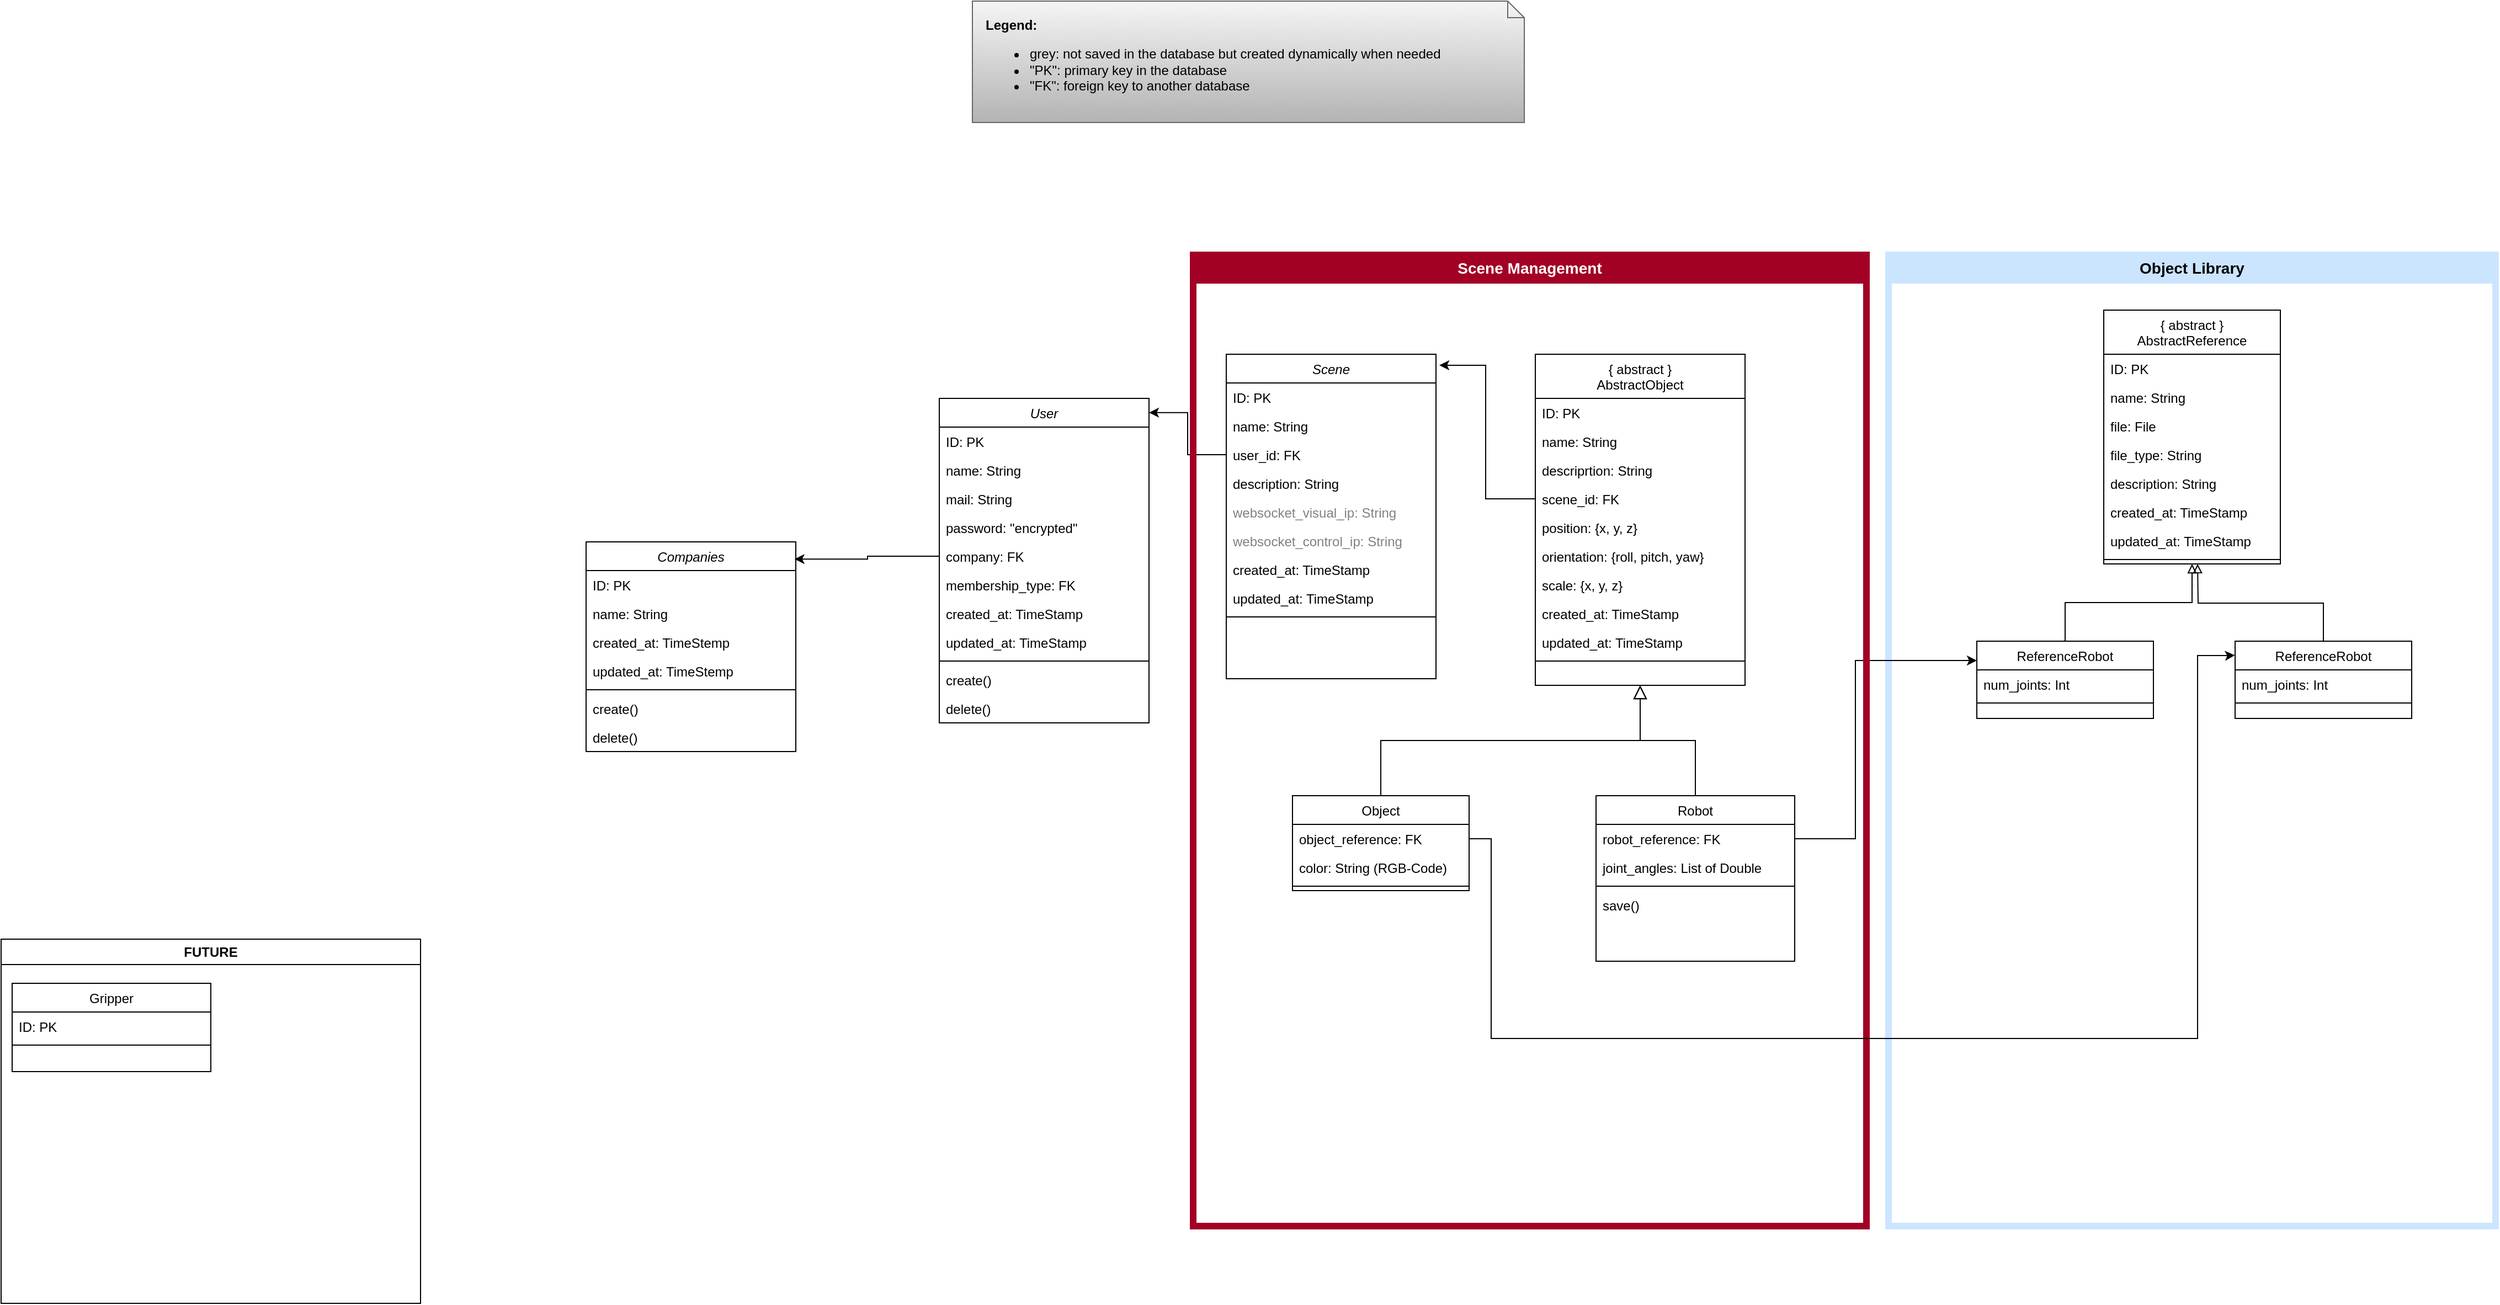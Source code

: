<mxfile>
    <diagram id="C5RBs43oDa-KdzZeNtuy" name="Backend-Classes">
        <mxGraphModel dx="3319" dy="2355" grid="1" gridSize="10" guides="1" tooltips="1" connect="1" arrows="1" fold="1" page="1" pageScale="1" pageWidth="827" pageHeight="1169" math="0" shadow="0">
            <root>
                <mxCell id="WIyWlLk6GJQsqaUBKTNV-0"/>
                <mxCell id="WIyWlLk6GJQsqaUBKTNV-1" parent="WIyWlLk6GJQsqaUBKTNV-0"/>
                <mxCell id="zkfFHV4jXpPFQw0GAbJ--6" value="Robot" style="swimlane;fontStyle=0;align=center;verticalAlign=top;childLayout=stackLayout;horizontal=1;startSize=26;horizontalStack=0;resizeParent=1;resizeLast=0;collapsible=1;marginBottom=0;rounded=0;shadow=0;strokeWidth=1;" parent="WIyWlLk6GJQsqaUBKTNV-1" vertex="1">
                    <mxGeometry x="-165" y="-340" width="180" height="150" as="geometry">
                        <mxRectangle x="130" y="380" width="160" height="26" as="alternateBounds"/>
                    </mxGeometry>
                </mxCell>
                <mxCell id="ifWMmfsMehx3enwD3pz9-4" value="robot_reference: FK" style="text;align=left;verticalAlign=top;spacingLeft=4;spacingRight=4;overflow=hidden;rotatable=0;points=[[0,0.5],[1,0.5]];portConstraint=eastwest;" parent="zkfFHV4jXpPFQw0GAbJ--6" vertex="1">
                    <mxGeometry y="26" width="180" height="26" as="geometry"/>
                </mxCell>
                <mxCell id="38" value="joint_angles: List of Double" style="text;align=left;verticalAlign=top;spacingLeft=4;spacingRight=4;overflow=hidden;rotatable=0;points=[[0,0.5],[1,0.5]];portConstraint=eastwest;" parent="zkfFHV4jXpPFQw0GAbJ--6" vertex="1">
                    <mxGeometry y="52" width="180" height="26" as="geometry"/>
                </mxCell>
                <mxCell id="zkfFHV4jXpPFQw0GAbJ--9" value="" style="line;html=1;strokeWidth=1;align=left;verticalAlign=middle;spacingTop=-1;spacingLeft=3;spacingRight=3;rotatable=0;labelPosition=right;points=[];portConstraint=eastwest;" parent="zkfFHV4jXpPFQw0GAbJ--6" vertex="1">
                    <mxGeometry y="78" width="180" height="8" as="geometry"/>
                </mxCell>
                <mxCell id="ifWMmfsMehx3enwD3pz9-82" value="save()" style="text;align=left;verticalAlign=top;spacingLeft=4;spacingRight=4;overflow=hidden;rotatable=0;points=[[0,0.5],[1,0.5]];portConstraint=eastwest;" parent="zkfFHV4jXpPFQw0GAbJ--6" vertex="1">
                    <mxGeometry y="86" width="180" height="26" as="geometry"/>
                </mxCell>
                <mxCell id="zkfFHV4jXpPFQw0GAbJ--12" value="" style="endArrow=block;endSize=10;endFill=0;shadow=0;strokeWidth=1;rounded=0;curved=0;edgeStyle=elbowEdgeStyle;elbow=vertical;" parent="WIyWlLk6GJQsqaUBKTNV-1" source="zkfFHV4jXpPFQw0GAbJ--6" target="zkfFHV4jXpPFQw0GAbJ--0" edge="1">
                    <mxGeometry width="160" relative="1" as="geometry">
                        <mxPoint x="-460" y="-297" as="sourcePoint"/>
                        <mxPoint x="-460" y="-297" as="targetPoint"/>
                    </mxGeometry>
                </mxCell>
                <mxCell id="zkfFHV4jXpPFQw0GAbJ--13" value="Object" style="swimlane;fontStyle=0;align=center;verticalAlign=top;childLayout=stackLayout;horizontal=1;startSize=26;horizontalStack=0;resizeParent=1;resizeLast=0;collapsible=1;marginBottom=0;rounded=0;shadow=0;strokeWidth=1;" parent="WIyWlLk6GJQsqaUBKTNV-1" vertex="1">
                    <mxGeometry x="-440" y="-340" width="160" height="86" as="geometry">
                        <mxRectangle x="340" y="380" width="170" height="26" as="alternateBounds"/>
                    </mxGeometry>
                </mxCell>
                <mxCell id="61" value="object_reference: FK" style="text;align=left;verticalAlign=top;spacingLeft=4;spacingRight=4;overflow=hidden;rotatable=0;points=[[0,0.5],[1,0.5]];portConstraint=eastwest;rounded=0;shadow=0;html=0;" parent="zkfFHV4jXpPFQw0GAbJ--13" vertex="1">
                    <mxGeometry y="26" width="160" height="26" as="geometry"/>
                </mxCell>
                <mxCell id="zkfFHV4jXpPFQw0GAbJ--14" value="color: String (RGB-Code)" style="text;align=left;verticalAlign=top;spacingLeft=4;spacingRight=4;overflow=hidden;rotatable=0;points=[[0,0.5],[1,0.5]];portConstraint=eastwest;" parent="zkfFHV4jXpPFQw0GAbJ--13" vertex="1">
                    <mxGeometry y="52" width="160" height="26" as="geometry"/>
                </mxCell>
                <mxCell id="zkfFHV4jXpPFQw0GAbJ--15" value="" style="line;html=1;strokeWidth=1;align=left;verticalAlign=middle;spacingTop=-1;spacingLeft=3;spacingRight=3;rotatable=0;labelPosition=right;points=[];portConstraint=eastwest;" parent="zkfFHV4jXpPFQw0GAbJ--13" vertex="1">
                    <mxGeometry y="78" width="160" height="8" as="geometry"/>
                </mxCell>
                <mxCell id="zkfFHV4jXpPFQw0GAbJ--16" value="" style="endArrow=block;endSize=10;endFill=0;shadow=0;strokeWidth=1;rounded=0;curved=0;edgeStyle=elbowEdgeStyle;elbow=vertical;" parent="WIyWlLk6GJQsqaUBKTNV-1" source="zkfFHV4jXpPFQw0GAbJ--13" target="zkfFHV4jXpPFQw0GAbJ--0" edge="1">
                    <mxGeometry width="160" relative="1" as="geometry">
                        <mxPoint x="-450" y="-127" as="sourcePoint"/>
                        <mxPoint x="-350" y="-229" as="targetPoint"/>
                    </mxGeometry>
                </mxCell>
                <mxCell id="ifWMmfsMehx3enwD3pz9-21" value="&lt;div&gt;&lt;b&gt;Legend:&lt;/b&gt;&lt;/div&gt;&lt;div&gt;&lt;ul&gt;&lt;li&gt;grey: not saved in the database but created dynamically when needed&lt;/li&gt;&lt;li&gt;&quot;PK&quot;: primary key in the database&lt;br&gt;&lt;/li&gt;&lt;li&gt;&quot;FK&quot;: foreign key to another database&lt;br&gt;&lt;/li&gt;&lt;/ul&gt;&lt;/div&gt;" style="shape=note;size=15;align=left;spacingLeft=10;html=1;whiteSpace=wrap;fillColor=#f5f5f5;strokeColor=#666666;gradientColor=#b3b3b3;fontColor=#000000;" parent="WIyWlLk6GJQsqaUBKTNV-1" vertex="1">
                    <mxGeometry x="-730" y="-1060" width="500" height="110" as="geometry"/>
                </mxCell>
                <mxCell id="ifWMmfsMehx3enwD3pz9-26" value="User" style="swimlane;fontStyle=2;align=center;verticalAlign=top;childLayout=stackLayout;horizontal=1;startSize=26;horizontalStack=0;resizeParent=1;resizeLast=0;collapsible=1;marginBottom=0;rounded=0;shadow=0;strokeWidth=1;" parent="WIyWlLk6GJQsqaUBKTNV-1" vertex="1">
                    <mxGeometry x="-760" y="-700" width="190" height="294" as="geometry">
                        <mxRectangle x="220" y="120" width="160" height="26" as="alternateBounds"/>
                    </mxGeometry>
                </mxCell>
                <mxCell id="ifWMmfsMehx3enwD3pz9-27" value="ID: PK" style="text;align=left;verticalAlign=top;spacingLeft=4;spacingRight=4;overflow=hidden;rotatable=0;points=[[0,0.5],[1,0.5]];portConstraint=eastwest;" parent="ifWMmfsMehx3enwD3pz9-26" vertex="1">
                    <mxGeometry y="26" width="190" height="26" as="geometry"/>
                </mxCell>
                <mxCell id="ifWMmfsMehx3enwD3pz9-28" value="name: String" style="text;align=left;verticalAlign=top;spacingLeft=4;spacingRight=4;overflow=hidden;rotatable=0;points=[[0,0.5],[1,0.5]];portConstraint=eastwest;rounded=0;shadow=0;html=0;" parent="ifWMmfsMehx3enwD3pz9-26" vertex="1">
                    <mxGeometry y="52" width="190" height="26" as="geometry"/>
                </mxCell>
                <mxCell id="ifWMmfsMehx3enwD3pz9-34" value="mail: String" style="text;align=left;verticalAlign=top;spacingLeft=4;spacingRight=4;overflow=hidden;rotatable=0;points=[[0,0.5],[1,0.5]];portConstraint=eastwest;rounded=0;shadow=0;html=0;" parent="ifWMmfsMehx3enwD3pz9-26" vertex="1">
                    <mxGeometry y="78" width="190" height="26" as="geometry"/>
                </mxCell>
                <mxCell id="ifWMmfsMehx3enwD3pz9-35" value="password: &quot;encrypted&quot;" style="text;align=left;verticalAlign=top;spacingLeft=4;spacingRight=4;overflow=hidden;rotatable=0;points=[[0,0.5],[1,0.5]];portConstraint=eastwest;rounded=0;shadow=0;html=0;" parent="ifWMmfsMehx3enwD3pz9-26" vertex="1">
                    <mxGeometry y="104" width="190" height="26" as="geometry"/>
                </mxCell>
                <mxCell id="ifWMmfsMehx3enwD3pz9-36" value="company: FK" style="text;align=left;verticalAlign=top;spacingLeft=4;spacingRight=4;overflow=hidden;rotatable=0;points=[[0,0.5],[1,0.5]];portConstraint=eastwest;rounded=0;shadow=0;html=0;" parent="ifWMmfsMehx3enwD3pz9-26" vertex="1">
                    <mxGeometry y="130" width="190" height="26" as="geometry"/>
                </mxCell>
                <mxCell id="ifWMmfsMehx3enwD3pz9-37" value="membership_type: FK" style="text;align=left;verticalAlign=top;spacingLeft=4;spacingRight=4;overflow=hidden;rotatable=0;points=[[0,0.5],[1,0.5]];portConstraint=eastwest;rounded=0;shadow=0;html=0;" parent="ifWMmfsMehx3enwD3pz9-26" vertex="1">
                    <mxGeometry y="156" width="190" height="26" as="geometry"/>
                </mxCell>
                <mxCell id="ifWMmfsMehx3enwD3pz9-55" value="created_at: TimeStamp" style="text;align=left;verticalAlign=top;spacingLeft=4;spacingRight=4;overflow=hidden;rotatable=0;points=[[0,0.5],[1,0.5]];portConstraint=eastwest;rounded=0;shadow=0;html=0;" parent="ifWMmfsMehx3enwD3pz9-26" vertex="1">
                    <mxGeometry y="182" width="190" height="26" as="geometry"/>
                </mxCell>
                <mxCell id="ifWMmfsMehx3enwD3pz9-56" value="updated_at: TimeStamp" style="text;align=left;verticalAlign=top;spacingLeft=4;spacingRight=4;overflow=hidden;rotatable=0;points=[[0,0.5],[1,0.5]];portConstraint=eastwest;rounded=0;shadow=0;html=0;" parent="ifWMmfsMehx3enwD3pz9-26" vertex="1">
                    <mxGeometry y="208" width="190" height="26" as="geometry"/>
                </mxCell>
                <mxCell id="ifWMmfsMehx3enwD3pz9-31" value="" style="line;html=1;strokeWidth=1;align=left;verticalAlign=middle;spacingTop=-1;spacingLeft=3;spacingRight=3;rotatable=0;labelPosition=right;points=[];portConstraint=eastwest;" parent="ifWMmfsMehx3enwD3pz9-26" vertex="1">
                    <mxGeometry y="234" width="190" height="8" as="geometry"/>
                </mxCell>
                <mxCell id="ifWMmfsMehx3enwD3pz9-32" value="create()&#10;" style="text;align=left;verticalAlign=top;spacingLeft=4;spacingRight=4;overflow=hidden;rotatable=0;points=[[0,0.5],[1,0.5]];portConstraint=eastwest;" parent="ifWMmfsMehx3enwD3pz9-26" vertex="1">
                    <mxGeometry y="242" width="190" height="26" as="geometry"/>
                </mxCell>
                <mxCell id="ifWMmfsMehx3enwD3pz9-33" value="delete()" style="text;align=left;verticalAlign=top;spacingLeft=4;spacingRight=4;overflow=hidden;rotatable=0;points=[[0,0.5],[1,0.5]];portConstraint=eastwest;" parent="ifWMmfsMehx3enwD3pz9-26" vertex="1">
                    <mxGeometry y="268" width="190" height="26" as="geometry"/>
                </mxCell>
                <mxCell id="ifWMmfsMehx3enwD3pz9-39" value="Companies" style="swimlane;fontStyle=2;align=center;verticalAlign=top;childLayout=stackLayout;horizontal=1;startSize=26;horizontalStack=0;resizeParent=1;resizeLast=0;collapsible=1;marginBottom=0;rounded=0;shadow=0;strokeWidth=1;" parent="WIyWlLk6GJQsqaUBKTNV-1" vertex="1">
                    <mxGeometry x="-1080" y="-570" width="190" height="190" as="geometry">
                        <mxRectangle x="220" y="120" width="160" height="26" as="alternateBounds"/>
                    </mxGeometry>
                </mxCell>
                <mxCell id="ifWMmfsMehx3enwD3pz9-40" value="ID: PK" style="text;align=left;verticalAlign=top;spacingLeft=4;spacingRight=4;overflow=hidden;rotatable=0;points=[[0,0.5],[1,0.5]];portConstraint=eastwest;" parent="ifWMmfsMehx3enwD3pz9-39" vertex="1">
                    <mxGeometry y="26" width="190" height="26" as="geometry"/>
                </mxCell>
                <mxCell id="ifWMmfsMehx3enwD3pz9-41" value="name: String" style="text;align=left;verticalAlign=top;spacingLeft=4;spacingRight=4;overflow=hidden;rotatable=0;points=[[0,0.5],[1,0.5]];portConstraint=eastwest;rounded=0;shadow=0;html=0;" parent="ifWMmfsMehx3enwD3pz9-39" vertex="1">
                    <mxGeometry y="52" width="190" height="26" as="geometry"/>
                </mxCell>
                <mxCell id="ifWMmfsMehx3enwD3pz9-53" value="created_at: TimeStemp" style="text;align=left;verticalAlign=top;spacingLeft=4;spacingRight=4;overflow=hidden;rotatable=0;points=[[0,0.5],[1,0.5]];portConstraint=eastwest;rounded=0;shadow=0;html=0;" parent="ifWMmfsMehx3enwD3pz9-39" vertex="1">
                    <mxGeometry y="78" width="190" height="26" as="geometry"/>
                </mxCell>
                <mxCell id="ifWMmfsMehx3enwD3pz9-54" value="updated_at: TimeStemp" style="text;align=left;verticalAlign=top;spacingLeft=4;spacingRight=4;overflow=hidden;rotatable=0;points=[[0,0.5],[1,0.5]];portConstraint=eastwest;rounded=0;shadow=0;html=0;" parent="ifWMmfsMehx3enwD3pz9-39" vertex="1">
                    <mxGeometry y="104" width="190" height="26" as="geometry"/>
                </mxCell>
                <mxCell id="ifWMmfsMehx3enwD3pz9-46" value="" style="line;html=1;strokeWidth=1;align=left;verticalAlign=middle;spacingTop=-1;spacingLeft=3;spacingRight=3;rotatable=0;labelPosition=right;points=[];portConstraint=eastwest;" parent="ifWMmfsMehx3enwD3pz9-39" vertex="1">
                    <mxGeometry y="130" width="190" height="8" as="geometry"/>
                </mxCell>
                <mxCell id="ifWMmfsMehx3enwD3pz9-47" value="create()&#10;" style="text;align=left;verticalAlign=top;spacingLeft=4;spacingRight=4;overflow=hidden;rotatable=0;points=[[0,0.5],[1,0.5]];portConstraint=eastwest;" parent="ifWMmfsMehx3enwD3pz9-39" vertex="1">
                    <mxGeometry y="138" width="190" height="26" as="geometry"/>
                </mxCell>
                <mxCell id="ifWMmfsMehx3enwD3pz9-48" value="delete()" style="text;align=left;verticalAlign=top;spacingLeft=4;spacingRight=4;overflow=hidden;rotatable=0;points=[[0,0.5],[1,0.5]];portConstraint=eastwest;" parent="ifWMmfsMehx3enwD3pz9-39" vertex="1">
                    <mxGeometry y="164" width="190" height="26" as="geometry"/>
                </mxCell>
                <mxCell id="ifWMmfsMehx3enwD3pz9-50" style="edgeStyle=orthogonalEdgeStyle;rounded=0;orthogonalLoop=1;jettySize=auto;html=1;exitX=0;exitY=0.5;exitDx=0;exitDy=0;entryX=0.994;entryY=0.082;entryDx=0;entryDy=0;entryPerimeter=0;" parent="WIyWlLk6GJQsqaUBKTNV-1" source="ifWMmfsMehx3enwD3pz9-36" target="ifWMmfsMehx3enwD3pz9-39" edge="1">
                    <mxGeometry relative="1" as="geometry"/>
                </mxCell>
                <mxCell id="ifWMmfsMehx3enwD3pz9-65" style="edgeStyle=orthogonalEdgeStyle;rounded=0;orthogonalLoop=1;jettySize=auto;html=1;exitX=0;exitY=0.5;exitDx=0;exitDy=0;entryX=1;entryY=0.044;entryDx=0;entryDy=0;entryPerimeter=0;" parent="WIyWlLk6GJQsqaUBKTNV-1" source="ifWMmfsMehx3enwD3pz9-51" target="ifWMmfsMehx3enwD3pz9-26" edge="1">
                    <mxGeometry relative="1" as="geometry"/>
                </mxCell>
                <mxCell id="ifWMmfsMehx3enwD3pz9-91" value="FUTURE" style="swimlane;whiteSpace=wrap;html=1;" parent="WIyWlLk6GJQsqaUBKTNV-1" vertex="1">
                    <mxGeometry x="-1610" y="-210" width="380" height="330" as="geometry">
                        <mxRectangle x="-950" y="290" width="90" height="30" as="alternateBounds"/>
                    </mxGeometry>
                </mxCell>
                <mxCell id="ifWMmfsMehx3enwD3pz9-83" value="Gripper" style="swimlane;fontStyle=0;align=center;verticalAlign=top;childLayout=stackLayout;horizontal=1;startSize=26;horizontalStack=0;resizeParent=1;resizeLast=0;collapsible=1;marginBottom=0;rounded=0;shadow=0;strokeWidth=1;" parent="ifWMmfsMehx3enwD3pz9-91" vertex="1">
                    <mxGeometry x="10" y="40" width="180" height="80" as="geometry">
                        <mxRectangle x="130" y="380" width="160" height="26" as="alternateBounds"/>
                    </mxGeometry>
                </mxCell>
                <mxCell id="ifWMmfsMehx3enwD3pz9-87" value="ID: PK" style="text;align=left;verticalAlign=top;spacingLeft=4;spacingRight=4;overflow=hidden;rotatable=0;points=[[0,0.5],[1,0.5]];portConstraint=eastwest;" parent="ifWMmfsMehx3enwD3pz9-83" vertex="1">
                    <mxGeometry y="26" width="180" height="26" as="geometry"/>
                </mxCell>
                <mxCell id="ifWMmfsMehx3enwD3pz9-88" value="" style="line;html=1;strokeWidth=1;align=left;verticalAlign=middle;spacingTop=-1;spacingLeft=3;spacingRight=3;rotatable=0;labelPosition=right;points=[];portConstraint=eastwest;" parent="ifWMmfsMehx3enwD3pz9-83" vertex="1">
                    <mxGeometry y="52" width="180" height="8" as="geometry"/>
                </mxCell>
                <mxCell id="12" value="Object Library" style="swimlane;whiteSpace=wrap;html=1;fillColor=#cce5ff;strokeColor=#CCE5FF;strokeWidth=6;fontColor=#000000;fontSize=14;" parent="WIyWlLk6GJQsqaUBKTNV-1" vertex="1">
                    <mxGeometry x="100" y="-830" width="550" height="880" as="geometry">
                        <mxRectangle x="-950" y="290" width="90" height="30" as="alternateBounds"/>
                    </mxGeometry>
                </mxCell>
                <mxCell id="16" value="{ abstract }&#10;AbstractReference" style="swimlane;fontStyle=0;align=center;verticalAlign=top;childLayout=stackLayout;horizontal=1;startSize=40;horizontalStack=0;resizeParent=1;resizeLast=0;collapsible=1;marginBottom=0;rounded=0;shadow=0;strokeWidth=1;" parent="12" vertex="1">
                    <mxGeometry x="195" y="50" width="160" height="230" as="geometry">
                        <mxRectangle x="340" y="380" width="170" height="26" as="alternateBounds"/>
                    </mxGeometry>
                </mxCell>
                <mxCell id="17" value="ID: PK" style="text;align=left;verticalAlign=top;spacingLeft=4;spacingRight=4;overflow=hidden;rotatable=0;points=[[0,0.5],[1,0.5]];portConstraint=eastwest;" parent="16" vertex="1">
                    <mxGeometry y="40" width="160" height="26" as="geometry"/>
                </mxCell>
                <mxCell id="18" value="name: String" style="text;align=left;verticalAlign=top;spacingLeft=4;spacingRight=4;overflow=hidden;rotatable=0;points=[[0,0.5],[1,0.5]];portConstraint=eastwest;rounded=0;shadow=0;html=0;" parent="16" vertex="1">
                    <mxGeometry y="66" width="160" height="26" as="geometry"/>
                </mxCell>
                <mxCell id="19" value="file: File" style="text;align=left;verticalAlign=top;spacingLeft=4;spacingRight=4;overflow=hidden;rotatable=0;points=[[0,0.5],[1,0.5]];portConstraint=eastwest;rounded=0;shadow=0;html=0;" parent="16" vertex="1">
                    <mxGeometry y="92" width="160" height="26" as="geometry"/>
                </mxCell>
                <mxCell id="20" value="file_type: String" style="text;align=left;verticalAlign=top;spacingLeft=4;spacingRight=4;overflow=hidden;rotatable=0;points=[[0,0.5],[1,0.5]];portConstraint=eastwest;rounded=0;shadow=0;html=0;" parent="16" vertex="1">
                    <mxGeometry y="118" width="160" height="26" as="geometry"/>
                </mxCell>
                <mxCell id="50" value="description: String" style="text;align=left;verticalAlign=top;spacingLeft=4;spacingRight=4;overflow=hidden;rotatable=0;points=[[0,0.5],[1,0.5]];portConstraint=eastwest;rounded=0;shadow=0;html=0;" parent="16" vertex="1">
                    <mxGeometry y="144" width="160" height="26" as="geometry"/>
                </mxCell>
                <mxCell id="21" value="created_at: TimeStamp" style="text;align=left;verticalAlign=top;spacingLeft=4;spacingRight=4;overflow=hidden;rotatable=0;points=[[0,0.5],[1,0.5]];portConstraint=eastwest;rounded=0;shadow=0;html=0;" parent="16" vertex="1">
                    <mxGeometry y="170" width="160" height="26" as="geometry"/>
                </mxCell>
                <mxCell id="22" value="updated_at: TimeStamp" style="text;align=left;verticalAlign=top;spacingLeft=4;spacingRight=4;overflow=hidden;rotatable=0;points=[[0,0.5],[1,0.5]];portConstraint=eastwest;rounded=0;shadow=0;html=0;" parent="16" vertex="1">
                    <mxGeometry y="196" width="160" height="26" as="geometry"/>
                </mxCell>
                <mxCell id="23" value="" style="line;html=1;strokeWidth=1;align=left;verticalAlign=middle;spacingTop=-1;spacingLeft=3;spacingRight=3;rotatable=0;labelPosition=right;points=[];portConstraint=eastwest;" parent="16" vertex="1">
                    <mxGeometry y="222" width="160" height="8" as="geometry"/>
                </mxCell>
                <mxCell id="25" value="ReferenceRobot" style="swimlane;fontStyle=0;align=center;verticalAlign=top;childLayout=stackLayout;horizontal=1;startSize=26;horizontalStack=0;resizeParent=1;resizeLast=0;collapsible=1;marginBottom=0;rounded=0;shadow=0;strokeWidth=1;" parent="12" vertex="1">
                    <mxGeometry x="80" y="350" width="160" height="70" as="geometry">
                        <mxRectangle x="340" y="380" width="170" height="26" as="alternateBounds"/>
                    </mxGeometry>
                </mxCell>
                <mxCell id="26" value="num_joints: Int" style="text;align=left;verticalAlign=top;spacingLeft=4;spacingRight=4;overflow=hidden;rotatable=0;points=[[0,0.5],[1,0.5]];portConstraint=eastwest;" parent="25" vertex="1">
                    <mxGeometry y="26" width="160" height="26" as="geometry"/>
                </mxCell>
                <mxCell id="32" value="" style="line;html=1;strokeWidth=1;align=left;verticalAlign=middle;spacingTop=-1;spacingLeft=3;spacingRight=3;rotatable=0;labelPosition=right;points=[];portConstraint=eastwest;" parent="25" vertex="1">
                    <mxGeometry y="52" width="160" height="8" as="geometry"/>
                </mxCell>
                <mxCell id="51" value="ReferenceRobot" style="swimlane;fontStyle=0;align=center;verticalAlign=top;childLayout=stackLayout;horizontal=1;startSize=26;horizontalStack=0;resizeParent=1;resizeLast=0;collapsible=1;marginBottom=0;rounded=0;shadow=0;strokeWidth=1;" parent="12" vertex="1">
                    <mxGeometry x="314" y="350" width="160" height="70" as="geometry">
                        <mxRectangle x="340" y="380" width="170" height="26" as="alternateBounds"/>
                    </mxGeometry>
                </mxCell>
                <mxCell id="52" value="num_joints: Int" style="text;align=left;verticalAlign=top;spacingLeft=4;spacingRight=4;overflow=hidden;rotatable=0;points=[[0,0.5],[1,0.5]];portConstraint=eastwest;" parent="51" vertex="1">
                    <mxGeometry y="26" width="160" height="26" as="geometry"/>
                </mxCell>
                <mxCell id="53" value="" style="line;html=1;strokeWidth=1;align=left;verticalAlign=middle;spacingTop=-1;spacingLeft=3;spacingRight=3;rotatable=0;labelPosition=right;points=[];portConstraint=eastwest;" parent="51" vertex="1">
                    <mxGeometry y="52" width="160" height="8" as="geometry"/>
                </mxCell>
                <mxCell id="58" style="edgeStyle=orthogonalEdgeStyle;rounded=0;orthogonalLoop=1;jettySize=auto;html=1;exitX=0.5;exitY=0;exitDx=0;exitDy=0;entryX=0.5;entryY=1;entryDx=0;entryDy=0;endArrow=block;endFill=0;" parent="12" source="25" target="16" edge="1">
                    <mxGeometry relative="1" as="geometry">
                        <mxPoint x="-60" y="279.98" as="sourcePoint"/>
                        <mxPoint x="137.6" y="130" as="targetPoint"/>
                    </mxGeometry>
                </mxCell>
                <mxCell id="39" style="edgeStyle=orthogonalEdgeStyle;rounded=0;orthogonalLoop=1;jettySize=auto;html=1;exitX=1;exitY=0.5;exitDx=0;exitDy=0;entryX=0;entryY=0.25;entryDx=0;entryDy=0;" parent="WIyWlLk6GJQsqaUBKTNV-1" source="ifWMmfsMehx3enwD3pz9-4" target="25" edge="1">
                    <mxGeometry relative="1" as="geometry">
                        <mxPoint x="30" y="-603" as="sourcePoint"/>
                        <mxPoint x="227.6" y="-755.94" as="targetPoint"/>
                        <Array as="points">
                            <mxPoint x="70" y="-301"/>
                            <mxPoint x="70" y="-462"/>
                        </Array>
                    </mxGeometry>
                </mxCell>
                <mxCell id="40" value="Scene Management" style="swimlane;whiteSpace=wrap;html=1;fillColor=#A20025;strokeColor=#A20025;strokeWidth=6;fontColor=#ffffff;fontSize=14;" parent="WIyWlLk6GJQsqaUBKTNV-1" vertex="1">
                    <mxGeometry x="-530" y="-830" width="610" height="880" as="geometry">
                        <mxRectangle x="-950" y="290" width="90" height="30" as="alternateBounds"/>
                    </mxGeometry>
                </mxCell>
                <mxCell id="ifWMmfsMehx3enwD3pz9-6" value="Scene" style="swimlane;fontStyle=2;align=center;verticalAlign=top;childLayout=stackLayout;horizontal=1;startSize=26;horizontalStack=0;resizeParent=1;resizeLast=0;collapsible=1;marginBottom=0;rounded=0;shadow=0;strokeWidth=1;" parent="40" vertex="1">
                    <mxGeometry x="30" y="90" width="190" height="294" as="geometry">
                        <mxRectangle x="220" y="120" width="160" height="26" as="alternateBounds"/>
                    </mxGeometry>
                </mxCell>
                <mxCell id="ifWMmfsMehx3enwD3pz9-7" value="ID: PK" style="text;align=left;verticalAlign=top;spacingLeft=4;spacingRight=4;overflow=hidden;rotatable=0;points=[[0,0.5],[1,0.5]];portConstraint=eastwest;" parent="ifWMmfsMehx3enwD3pz9-6" vertex="1">
                    <mxGeometry y="26" width="190" height="26" as="geometry"/>
                </mxCell>
                <mxCell id="ifWMmfsMehx3enwD3pz9-8" value="name: String" style="text;align=left;verticalAlign=top;spacingLeft=4;spacingRight=4;overflow=hidden;rotatable=0;points=[[0,0.5],[1,0.5]];portConstraint=eastwest;rounded=0;shadow=0;html=0;" parent="ifWMmfsMehx3enwD3pz9-6" vertex="1">
                    <mxGeometry y="52" width="190" height="26" as="geometry"/>
                </mxCell>
                <mxCell id="ifWMmfsMehx3enwD3pz9-51" value="user_id: FK" style="text;align=left;verticalAlign=top;spacingLeft=4;spacingRight=4;overflow=hidden;rotatable=0;points=[[0,0.5],[1,0.5]];portConstraint=eastwest;rounded=0;shadow=0;html=0;" parent="ifWMmfsMehx3enwD3pz9-6" vertex="1">
                    <mxGeometry y="78" width="190" height="26" as="geometry"/>
                </mxCell>
                <mxCell id="ifWMmfsMehx3enwD3pz9-52" value="description: String" style="text;align=left;verticalAlign=top;spacingLeft=4;spacingRight=4;overflow=hidden;rotatable=0;points=[[0,0.5],[1,0.5]];portConstraint=eastwest;rounded=0;shadow=0;html=0;" parent="ifWMmfsMehx3enwD3pz9-6" vertex="1">
                    <mxGeometry y="104" width="190" height="26" as="geometry"/>
                </mxCell>
                <mxCell id="ifWMmfsMehx3enwD3pz9-17" value="websocket_visual_ip: String" style="text;align=left;verticalAlign=top;spacingLeft=4;spacingRight=4;overflow=hidden;rotatable=0;points=[[0,0.5],[1,0.5]];portConstraint=eastwest;rounded=0;shadow=0;html=0;fontColor=#808080;" parent="ifWMmfsMehx3enwD3pz9-6" vertex="1">
                    <mxGeometry y="130" width="190" height="26" as="geometry"/>
                </mxCell>
                <mxCell id="ifWMmfsMehx3enwD3pz9-18" value="websocket_control_ip: String" style="text;align=left;verticalAlign=top;spacingLeft=4;spacingRight=4;overflow=hidden;rotatable=0;points=[[0,0.5],[1,0.5]];portConstraint=eastwest;rounded=0;shadow=0;html=0;fontColor=#808080;" parent="ifWMmfsMehx3enwD3pz9-6" vertex="1">
                    <mxGeometry y="156" width="190" height="26" as="geometry"/>
                </mxCell>
                <mxCell id="ifWMmfsMehx3enwD3pz9-59" value="created_at: TimeStamp" style="text;align=left;verticalAlign=top;spacingLeft=4;spacingRight=4;overflow=hidden;rotatable=0;points=[[0,0.5],[1,0.5]];portConstraint=eastwest;rounded=0;shadow=0;html=0;" parent="ifWMmfsMehx3enwD3pz9-6" vertex="1">
                    <mxGeometry y="182" width="190" height="26" as="geometry"/>
                </mxCell>
                <mxCell id="ifWMmfsMehx3enwD3pz9-60" value="updated_at: TimeStamp" style="text;align=left;verticalAlign=top;spacingLeft=4;spacingRight=4;overflow=hidden;rotatable=0;points=[[0,0.5],[1,0.5]];portConstraint=eastwest;rounded=0;shadow=0;html=0;" parent="ifWMmfsMehx3enwD3pz9-6" vertex="1">
                    <mxGeometry y="208" width="190" height="26" as="geometry"/>
                </mxCell>
                <mxCell id="ifWMmfsMehx3enwD3pz9-10" value="" style="line;html=1;strokeWidth=1;align=left;verticalAlign=middle;spacingTop=-1;spacingLeft=3;spacingRight=3;rotatable=0;labelPosition=right;points=[];portConstraint=eastwest;" parent="ifWMmfsMehx3enwD3pz9-6" vertex="1">
                    <mxGeometry y="234" width="190" height="8" as="geometry"/>
                </mxCell>
                <mxCell id="zkfFHV4jXpPFQw0GAbJ--0" value="{ abstract }&#10;AbstractObject" style="swimlane;fontStyle=0;align=center;verticalAlign=top;childLayout=stackLayout;horizontal=1;startSize=40;horizontalStack=0;resizeParent=1;resizeLast=0;collapsible=1;marginBottom=0;rounded=0;shadow=0;strokeWidth=1;" parent="40" vertex="1">
                    <mxGeometry x="310" y="90" width="190" height="300" as="geometry">
                        <mxRectangle x="220" y="120" width="160" height="26" as="alternateBounds"/>
                    </mxGeometry>
                </mxCell>
                <mxCell id="zkfFHV4jXpPFQw0GAbJ--1" value="ID: PK" style="text;align=left;verticalAlign=top;spacingLeft=4;spacingRight=4;overflow=hidden;rotatable=0;points=[[0,0.5],[1,0.5]];portConstraint=eastwest;" parent="zkfFHV4jXpPFQw0GAbJ--0" vertex="1">
                    <mxGeometry y="40" width="190" height="26" as="geometry"/>
                </mxCell>
                <mxCell id="zkfFHV4jXpPFQw0GAbJ--2" value="name: String" style="text;align=left;verticalAlign=top;spacingLeft=4;spacingRight=4;overflow=hidden;rotatable=0;points=[[0,0.5],[1,0.5]];portConstraint=eastwest;rounded=0;shadow=0;html=0;" parent="zkfFHV4jXpPFQw0GAbJ--0" vertex="1">
                    <mxGeometry y="66" width="190" height="26" as="geometry"/>
                </mxCell>
                <mxCell id="63" value="descriprtion: String" style="text;align=left;verticalAlign=top;spacingLeft=4;spacingRight=4;overflow=hidden;rotatable=0;points=[[0,0.5],[1,0.5]];portConstraint=eastwest;rounded=0;shadow=0;html=0;" vertex="1" parent="zkfFHV4jXpPFQw0GAbJ--0">
                    <mxGeometry y="92" width="190" height="26" as="geometry"/>
                </mxCell>
                <mxCell id="ifWMmfsMehx3enwD3pz9-63" value="scene_id: FK" style="text;align=left;verticalAlign=top;spacingLeft=4;spacingRight=4;overflow=hidden;rotatable=0;points=[[0,0.5],[1,0.5]];portConstraint=eastwest;rounded=0;shadow=0;html=0;" parent="zkfFHV4jXpPFQw0GAbJ--0" vertex="1">
                    <mxGeometry y="118" width="190" height="26" as="geometry"/>
                </mxCell>
                <mxCell id="ifWMmfsMehx3enwD3pz9-0" value="position: {x, y, z}" style="text;align=left;verticalAlign=top;spacingLeft=4;spacingRight=4;overflow=hidden;rotatable=0;points=[[0,0.5],[1,0.5]];portConstraint=eastwest;rounded=0;shadow=0;html=0;" parent="zkfFHV4jXpPFQw0GAbJ--0" vertex="1">
                    <mxGeometry y="144" width="190" height="26" as="geometry"/>
                </mxCell>
                <mxCell id="ifWMmfsMehx3enwD3pz9-92" value="orientation: {roll, pitch, yaw}" style="text;align=left;verticalAlign=top;spacingLeft=4;spacingRight=4;overflow=hidden;rotatable=0;points=[[0,0.5],[1,0.5]];portConstraint=eastwest;rounded=0;shadow=0;html=0;" parent="zkfFHV4jXpPFQw0GAbJ--0" vertex="1">
                    <mxGeometry y="170" width="190" height="26" as="geometry"/>
                </mxCell>
                <mxCell id="ifWMmfsMehx3enwD3pz9-16" value="scale: {x, y, z}" style="text;align=left;verticalAlign=top;spacingLeft=4;spacingRight=4;overflow=hidden;rotatable=0;points=[[0,0.5],[1,0.5]];portConstraint=eastwest;rounded=0;shadow=0;html=0;" parent="zkfFHV4jXpPFQw0GAbJ--0" vertex="1">
                    <mxGeometry y="196" width="190" height="26" as="geometry"/>
                </mxCell>
                <mxCell id="ifWMmfsMehx3enwD3pz9-61" value="created_at: TimeStamp" style="text;align=left;verticalAlign=top;spacingLeft=4;spacingRight=4;overflow=hidden;rotatable=0;points=[[0,0.5],[1,0.5]];portConstraint=eastwest;rounded=0;shadow=0;html=0;" parent="zkfFHV4jXpPFQw0GAbJ--0" vertex="1">
                    <mxGeometry y="222" width="190" height="26" as="geometry"/>
                </mxCell>
                <mxCell id="ifWMmfsMehx3enwD3pz9-62" value="updated_at: TimeStamp" style="text;align=left;verticalAlign=top;spacingLeft=4;spacingRight=4;overflow=hidden;rotatable=0;points=[[0,0.5],[1,0.5]];portConstraint=eastwest;rounded=0;shadow=0;html=0;" parent="zkfFHV4jXpPFQw0GAbJ--0" vertex="1">
                    <mxGeometry y="248" width="190" height="26" as="geometry"/>
                </mxCell>
                <mxCell id="zkfFHV4jXpPFQw0GAbJ--4" value="" style="line;html=1;strokeWidth=1;align=left;verticalAlign=middle;spacingTop=-1;spacingLeft=3;spacingRight=3;rotatable=0;labelPosition=right;points=[];portConstraint=eastwest;" parent="zkfFHV4jXpPFQw0GAbJ--0" vertex="1">
                    <mxGeometry y="274" width="190" height="8" as="geometry"/>
                </mxCell>
                <mxCell id="ifWMmfsMehx3enwD3pz9-64" style="edgeStyle=orthogonalEdgeStyle;rounded=0;orthogonalLoop=1;jettySize=auto;html=1;exitX=0;exitY=0.5;exitDx=0;exitDy=0;entryX=1.016;entryY=0.034;entryDx=0;entryDy=0;entryPerimeter=0;" parent="40" source="ifWMmfsMehx3enwD3pz9-63" target="ifWMmfsMehx3enwD3pz9-6" edge="1">
                    <mxGeometry relative="1" as="geometry"/>
                </mxCell>
                <mxCell id="59" style="edgeStyle=orthogonalEdgeStyle;rounded=0;orthogonalLoop=1;jettySize=auto;html=1;exitX=0.5;exitY=0;exitDx=0;exitDy=0;endArrow=block;endFill=0;" parent="WIyWlLk6GJQsqaUBKTNV-1" source="51" edge="1">
                    <mxGeometry relative="1" as="geometry">
                        <mxPoint x="270.0" y="-470" as="sourcePoint"/>
                        <mxPoint x="380" y="-550" as="targetPoint"/>
                    </mxGeometry>
                </mxCell>
                <mxCell id="62" style="edgeStyle=orthogonalEdgeStyle;rounded=0;orthogonalLoop=1;jettySize=auto;html=1;exitX=1;exitY=0.5;exitDx=0;exitDy=0;entryX=-0.001;entryY=0.183;entryDx=0;entryDy=0;entryPerimeter=0;" parent="WIyWlLk6GJQsqaUBKTNV-1" source="61" target="51" edge="1">
                    <mxGeometry relative="1" as="geometry">
                        <mxPoint x="25" y="-291" as="sourcePoint"/>
                        <mxPoint x="410" y="-460" as="targetPoint"/>
                        <Array as="points">
                            <mxPoint x="-260" y="-301"/>
                            <mxPoint x="-260" y="-120"/>
                            <mxPoint x="380" y="-120"/>
                            <mxPoint x="380" y="-467"/>
                            <mxPoint x="410" y="-467"/>
                        </Array>
                    </mxGeometry>
                </mxCell>
            </root>
        </mxGraphModel>
    </diagram>
</mxfile>